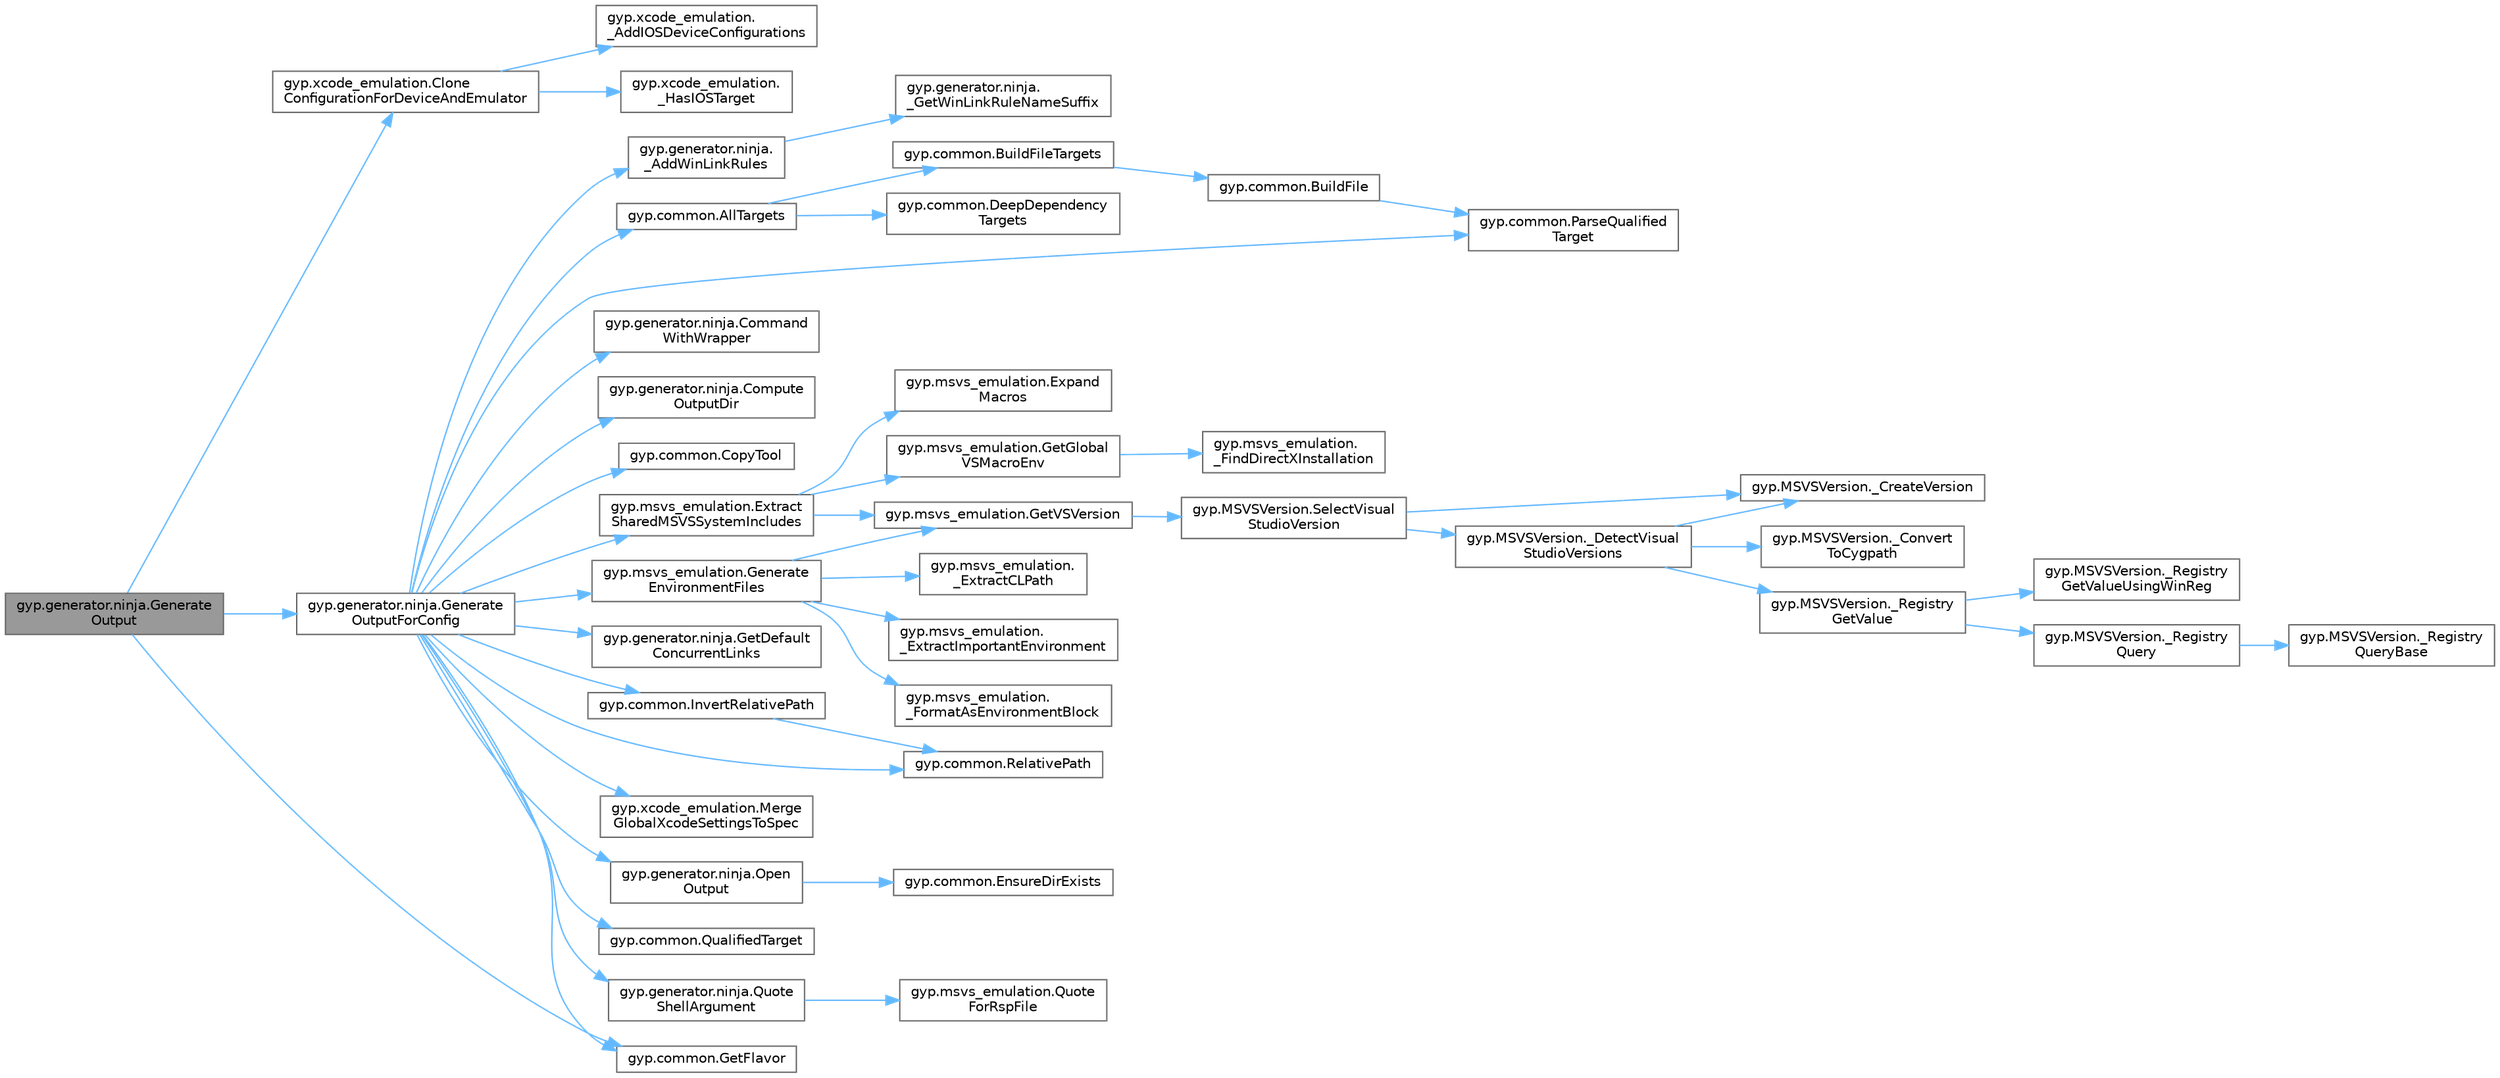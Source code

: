 digraph "gyp.generator.ninja.GenerateOutput"
{
 // LATEX_PDF_SIZE
  bgcolor="transparent";
  edge [fontname=Helvetica,fontsize=10,labelfontname=Helvetica,labelfontsize=10];
  node [fontname=Helvetica,fontsize=10,shape=box,height=0.2,width=0.4];
  rankdir="LR";
  Node1 [id="Node000001",label="gyp.generator.ninja.Generate\lOutput",height=0.2,width=0.4,color="gray40", fillcolor="grey60", style="filled", fontcolor="black",tooltip=" "];
  Node1 -> Node2 [id="edge47_Node000001_Node000002",color="steelblue1",style="solid",tooltip=" "];
  Node2 [id="Node000002",label="gyp.xcode_emulation.Clone\lConfigurationForDeviceAndEmulator",height=0.2,width=0.4,color="grey40", fillcolor="white", style="filled",URL="$namespacegyp_1_1xcode__emulation.html#a7a3227c86f786f63f737bae6823fadd2",tooltip=" "];
  Node2 -> Node3 [id="edge48_Node000002_Node000003",color="steelblue1",style="solid",tooltip=" "];
  Node3 [id="Node000003",label="gyp.xcode_emulation.\l_AddIOSDeviceConfigurations",height=0.2,width=0.4,color="grey40", fillcolor="white", style="filled",URL="$namespacegyp_1_1xcode__emulation.html#af015445fe1727900a6669ad93dd56e41",tooltip=" "];
  Node2 -> Node4 [id="edge49_Node000002_Node000004",color="steelblue1",style="solid",tooltip=" "];
  Node4 [id="Node000004",label="gyp.xcode_emulation.\l_HasIOSTarget",height=0.2,width=0.4,color="grey40", fillcolor="white", style="filled",URL="$namespacegyp_1_1xcode__emulation.html#ae44495f6b18dff04cf429df5bb3a9a4c",tooltip=" "];
  Node1 -> Node5 [id="edge50_Node000001_Node000005",color="steelblue1",style="solid",tooltip=" "];
  Node5 [id="Node000005",label="gyp.generator.ninja.Generate\lOutputForConfig",height=0.2,width=0.4,color="grey40", fillcolor="white", style="filled",URL="$namespacegyp_1_1generator_1_1ninja.html#ae725b232455eaaa660dee42d4a8050dd",tooltip=" "];
  Node5 -> Node6 [id="edge51_Node000005_Node000006",color="steelblue1",style="solid",tooltip=" "];
  Node6 [id="Node000006",label="gyp.generator.ninja.\l_AddWinLinkRules",height=0.2,width=0.4,color="grey40", fillcolor="white", style="filled",URL="$namespacegyp_1_1generator_1_1ninja.html#a0863c37b45278a14886fffe9c08892b6",tooltip=" "];
  Node6 -> Node7 [id="edge52_Node000006_Node000007",color="steelblue1",style="solid",tooltip=" "];
  Node7 [id="Node000007",label="gyp.generator.ninja.\l_GetWinLinkRuleNameSuffix",height=0.2,width=0.4,color="grey40", fillcolor="white", style="filled",URL="$namespacegyp_1_1generator_1_1ninja.html#ab1c232b7ca3caf129bd5653555e65a69",tooltip=" "];
  Node5 -> Node8 [id="edge53_Node000005_Node000008",color="steelblue1",style="solid",tooltip=" "];
  Node8 [id="Node000008",label="gyp.common.AllTargets",height=0.2,width=0.4,color="grey40", fillcolor="white", style="filled",URL="$namespacegyp_1_1common.html#ae29bb9a2368860059458248dd76adeaa",tooltip=" "];
  Node8 -> Node9 [id="edge54_Node000008_Node000009",color="steelblue1",style="solid",tooltip=" "];
  Node9 [id="Node000009",label="gyp.common.BuildFileTargets",height=0.2,width=0.4,color="grey40", fillcolor="white", style="filled",URL="$namespacegyp_1_1common.html#af5b1948b93a4d7ebab845f7a7747f364",tooltip=" "];
  Node9 -> Node10 [id="edge55_Node000009_Node000010",color="steelblue1",style="solid",tooltip=" "];
  Node10 [id="Node000010",label="gyp.common.BuildFile",height=0.2,width=0.4,color="grey40", fillcolor="white", style="filled",URL="$namespacegyp_1_1common.html#a07c15710a1e349c4f75efb69406be2f1",tooltip=" "];
  Node10 -> Node11 [id="edge56_Node000010_Node000011",color="steelblue1",style="solid",tooltip=" "];
  Node11 [id="Node000011",label="gyp.common.ParseQualified\lTarget",height=0.2,width=0.4,color="grey40", fillcolor="white", style="filled",URL="$namespacegyp_1_1common.html#a51180f038e57ff79c30f6231d1d7958f",tooltip=" "];
  Node8 -> Node12 [id="edge57_Node000008_Node000012",color="steelblue1",style="solid",tooltip=" "];
  Node12 [id="Node000012",label="gyp.common.DeepDependency\lTargets",height=0.2,width=0.4,color="grey40", fillcolor="white", style="filled",URL="$namespacegyp_1_1common.html#a9df840aaceba6f500699dcf070dd78f8",tooltip=" "];
  Node5 -> Node13 [id="edge58_Node000005_Node000013",color="steelblue1",style="solid",tooltip=" "];
  Node13 [id="Node000013",label="gyp.generator.ninja.Command\lWithWrapper",height=0.2,width=0.4,color="grey40", fillcolor="white", style="filled",URL="$namespacegyp_1_1generator_1_1ninja.html#a8870939cd395f1926ee40a197e379b00",tooltip=" "];
  Node5 -> Node14 [id="edge59_Node000005_Node000014",color="steelblue1",style="solid",tooltip=" "];
  Node14 [id="Node000014",label="gyp.generator.ninja.Compute\lOutputDir",height=0.2,width=0.4,color="grey40", fillcolor="white", style="filled",URL="$namespacegyp_1_1generator_1_1ninja.html#a7c1f50d1b8493a9c6b2f7ce07ef4bb2b",tooltip=" "];
  Node5 -> Node15 [id="edge60_Node000005_Node000015",color="steelblue1",style="solid",tooltip=" "];
  Node15 [id="Node000015",label="gyp.common.CopyTool",height=0.2,width=0.4,color="grey40", fillcolor="white", style="filled",URL="$namespacegyp_1_1common.html#ab963414d748556424295353bddbca815",tooltip=" "];
  Node5 -> Node16 [id="edge61_Node000005_Node000016",color="steelblue1",style="solid",tooltip=" "];
  Node16 [id="Node000016",label="gyp.msvs_emulation.Extract\lSharedMSVSSystemIncludes",height=0.2,width=0.4,color="grey40", fillcolor="white", style="filled",URL="$namespacegyp_1_1msvs__emulation.html#a4fa9ef3ebfd68a0722d883416b897015",tooltip=" "];
  Node16 -> Node17 [id="edge62_Node000016_Node000017",color="steelblue1",style="solid",tooltip=" "];
  Node17 [id="Node000017",label="gyp.msvs_emulation.Expand\lMacros",height=0.2,width=0.4,color="grey40", fillcolor="white", style="filled",URL="$namespacegyp_1_1msvs__emulation.html#a86f51c6232e8befa6e2d58274e4de299",tooltip=" "];
  Node16 -> Node18 [id="edge63_Node000016_Node000018",color="steelblue1",style="solid",tooltip=" "];
  Node18 [id="Node000018",label="gyp.msvs_emulation.GetGlobal\lVSMacroEnv",height=0.2,width=0.4,color="grey40", fillcolor="white", style="filled",URL="$namespacegyp_1_1msvs__emulation.html#aa57c79f30e2d2cade0a0063219c2d605",tooltip=" "];
  Node18 -> Node19 [id="edge64_Node000018_Node000019",color="steelblue1",style="solid",tooltip=" "];
  Node19 [id="Node000019",label="gyp.msvs_emulation.\l_FindDirectXInstallation",height=0.2,width=0.4,color="grey40", fillcolor="white", style="filled",URL="$namespacegyp_1_1msvs__emulation.html#ade1124821753206959439fb299dd6b65",tooltip=" "];
  Node16 -> Node20 [id="edge65_Node000016_Node000020",color="steelblue1",style="solid",tooltip=" "];
  Node20 [id="Node000020",label="gyp.msvs_emulation.GetVSVersion",height=0.2,width=0.4,color="grey40", fillcolor="white", style="filled",URL="$namespacegyp_1_1msvs__emulation.html#ab8149c16102cf10f185956ed055cfaf0",tooltip=" "];
  Node20 -> Node21 [id="edge66_Node000020_Node000021",color="steelblue1",style="solid",tooltip=" "];
  Node21 [id="Node000021",label="gyp.MSVSVersion.SelectVisual\lStudioVersion",height=0.2,width=0.4,color="grey40", fillcolor="white", style="filled",URL="$namespacegyp_1_1_m_s_v_s_version.html#a95c14e6e7acdaec0cbc73f5e701dad5d",tooltip=" "];
  Node21 -> Node22 [id="edge67_Node000021_Node000022",color="steelblue1",style="solid",tooltip=" "];
  Node22 [id="Node000022",label="gyp.MSVSVersion._CreateVersion",height=0.2,width=0.4,color="grey40", fillcolor="white", style="filled",URL="$namespacegyp_1_1_m_s_v_s_version.html#a4544149f3ecb3e480c5461146e7df933",tooltip=" "];
  Node21 -> Node23 [id="edge68_Node000021_Node000023",color="steelblue1",style="solid",tooltip=" "];
  Node23 [id="Node000023",label="gyp.MSVSVersion._DetectVisual\lStudioVersions",height=0.2,width=0.4,color="grey40", fillcolor="white", style="filled",URL="$namespacegyp_1_1_m_s_v_s_version.html#ae02498e5108c16af8e7bce6fdcf2a304",tooltip=" "];
  Node23 -> Node24 [id="edge69_Node000023_Node000024",color="steelblue1",style="solid",tooltip=" "];
  Node24 [id="Node000024",label="gyp.MSVSVersion._Convert\lToCygpath",height=0.2,width=0.4,color="grey40", fillcolor="white", style="filled",URL="$namespacegyp_1_1_m_s_v_s_version.html#a66d8b94088491f668c13cf25ffd3ba8e",tooltip=" "];
  Node23 -> Node22 [id="edge70_Node000023_Node000022",color="steelblue1",style="solid",tooltip=" "];
  Node23 -> Node25 [id="edge71_Node000023_Node000025",color="steelblue1",style="solid",tooltip=" "];
  Node25 [id="Node000025",label="gyp.MSVSVersion._Registry\lGetValue",height=0.2,width=0.4,color="grey40", fillcolor="white", style="filled",URL="$namespacegyp_1_1_m_s_v_s_version.html#a44ffb963a5ef391a6fed6c1094df9bda",tooltip=" "];
  Node25 -> Node26 [id="edge72_Node000025_Node000026",color="steelblue1",style="solid",tooltip=" "];
  Node26 [id="Node000026",label="gyp.MSVSVersion._Registry\lGetValueUsingWinReg",height=0.2,width=0.4,color="grey40", fillcolor="white", style="filled",URL="$namespacegyp_1_1_m_s_v_s_version.html#ad58082d412a5bdd191e04ce3ebddfa36",tooltip=" "];
  Node25 -> Node27 [id="edge73_Node000025_Node000027",color="steelblue1",style="solid",tooltip=" "];
  Node27 [id="Node000027",label="gyp.MSVSVersion._Registry\lQuery",height=0.2,width=0.4,color="grey40", fillcolor="white", style="filled",URL="$namespacegyp_1_1_m_s_v_s_version.html#aca1b498db5a5123fcfa0937a1639d21a",tooltip=" "];
  Node27 -> Node28 [id="edge74_Node000027_Node000028",color="steelblue1",style="solid",tooltip=" "];
  Node28 [id="Node000028",label="gyp.MSVSVersion._Registry\lQueryBase",height=0.2,width=0.4,color="grey40", fillcolor="white", style="filled",URL="$namespacegyp_1_1_m_s_v_s_version.html#ac3f33838ffca948ac40debc554a8caa5",tooltip=" "];
  Node5 -> Node29 [id="edge75_Node000005_Node000029",color="steelblue1",style="solid",tooltip=" "];
  Node29 [id="Node000029",label="gyp.msvs_emulation.Generate\lEnvironmentFiles",height=0.2,width=0.4,color="grey40", fillcolor="white", style="filled",URL="$namespacegyp_1_1msvs__emulation.html#a28e813ee1be02285cdc5437040e76444",tooltip=" "];
  Node29 -> Node30 [id="edge76_Node000029_Node000030",color="steelblue1",style="solid",tooltip=" "];
  Node30 [id="Node000030",label="gyp.msvs_emulation.\l_ExtractCLPath",height=0.2,width=0.4,color="grey40", fillcolor="white", style="filled",URL="$namespacegyp_1_1msvs__emulation.html#a86a9c6d900cecc29a65534b304318d7d",tooltip=" "];
  Node29 -> Node31 [id="edge77_Node000029_Node000031",color="steelblue1",style="solid",tooltip=" "];
  Node31 [id="Node000031",label="gyp.msvs_emulation.\l_ExtractImportantEnvironment",height=0.2,width=0.4,color="grey40", fillcolor="white", style="filled",URL="$namespacegyp_1_1msvs__emulation.html#ab02cd7bb7ca43fa8889b66ed54aab6ee",tooltip=" "];
  Node29 -> Node32 [id="edge78_Node000029_Node000032",color="steelblue1",style="solid",tooltip=" "];
  Node32 [id="Node000032",label="gyp.msvs_emulation.\l_FormatAsEnvironmentBlock",height=0.2,width=0.4,color="grey40", fillcolor="white", style="filled",URL="$namespacegyp_1_1msvs__emulation.html#a4bda908c429df97305fdcbba1b972970",tooltip=" "];
  Node29 -> Node20 [id="edge79_Node000029_Node000020",color="steelblue1",style="solid",tooltip=" "];
  Node5 -> Node33 [id="edge80_Node000005_Node000033",color="steelblue1",style="solid",tooltip=" "];
  Node33 [id="Node000033",label="gyp.generator.ninja.GetDefault\lConcurrentLinks",height=0.2,width=0.4,color="grey40", fillcolor="white", style="filled",URL="$namespacegyp_1_1generator_1_1ninja.html#aadef163d1bd093dd5b10fc0ea9cc4941",tooltip=" "];
  Node5 -> Node34 [id="edge81_Node000005_Node000034",color="steelblue1",style="solid",tooltip=" "];
  Node34 [id="Node000034",label="gyp.common.GetFlavor",height=0.2,width=0.4,color="grey40", fillcolor="white", style="filled",URL="$namespacegyp_1_1common.html#aeb48ab17a03cd7c40f5ad72fac713486",tooltip=" "];
  Node5 -> Node35 [id="edge82_Node000005_Node000035",color="steelblue1",style="solid",tooltip=" "];
  Node35 [id="Node000035",label="gyp.common.InvertRelativePath",height=0.2,width=0.4,color="grey40", fillcolor="white", style="filled",URL="$namespacegyp_1_1common.html#a444243e74701615d1cdb73c45ab80575",tooltip=" "];
  Node35 -> Node36 [id="edge83_Node000035_Node000036",color="steelblue1",style="solid",tooltip=" "];
  Node36 [id="Node000036",label="gyp.common.RelativePath",height=0.2,width=0.4,color="grey40", fillcolor="white", style="filled",URL="$namespacegyp_1_1common.html#a8533ebdd9774c22ee7f7450c54239796",tooltip=" "];
  Node5 -> Node37 [id="edge84_Node000005_Node000037",color="steelblue1",style="solid",tooltip=" "];
  Node37 [id="Node000037",label="gyp.xcode_emulation.Merge\lGlobalXcodeSettingsToSpec",height=0.2,width=0.4,color="grey40", fillcolor="white", style="filled",URL="$namespacegyp_1_1xcode__emulation.html#a96f95b2f8275df1b0ce296a4559cbe32",tooltip=" "];
  Node5 -> Node38 [id="edge85_Node000005_Node000038",color="steelblue1",style="solid",tooltip=" "];
  Node38 [id="Node000038",label="gyp.generator.ninja.Open\lOutput",height=0.2,width=0.4,color="grey40", fillcolor="white", style="filled",URL="$namespacegyp_1_1generator_1_1ninja.html#a92eeb5cfd026631615c5678afa54d162",tooltip=" "];
  Node38 -> Node39 [id="edge86_Node000038_Node000039",color="steelblue1",style="solid",tooltip=" "];
  Node39 [id="Node000039",label="gyp.common.EnsureDirExists",height=0.2,width=0.4,color="grey40", fillcolor="white", style="filled",URL="$namespacegyp_1_1common.html#a62411b7ed9f7220bb951ea26e91e4e15",tooltip=" "];
  Node5 -> Node11 [id="edge87_Node000005_Node000011",color="steelblue1",style="solid",tooltip=" "];
  Node5 -> Node40 [id="edge88_Node000005_Node000040",color="steelblue1",style="solid",tooltip=" "];
  Node40 [id="Node000040",label="gyp.common.QualifiedTarget",height=0.2,width=0.4,color="grey40", fillcolor="white", style="filled",URL="$namespacegyp_1_1common.html#a24688c0cf90537af3efa42115befe64b",tooltip=" "];
  Node5 -> Node41 [id="edge89_Node000005_Node000041",color="steelblue1",style="solid",tooltip=" "];
  Node41 [id="Node000041",label="gyp.generator.ninja.Quote\lShellArgument",height=0.2,width=0.4,color="grey40", fillcolor="white", style="filled",URL="$namespacegyp_1_1generator_1_1ninja.html#aa997d1d8d8219f59a8eca516eab874b0",tooltip=" "];
  Node41 -> Node42 [id="edge90_Node000041_Node000042",color="steelblue1",style="solid",tooltip=" "];
  Node42 [id="Node000042",label="gyp.msvs_emulation.Quote\lForRspFile",height=0.2,width=0.4,color="grey40", fillcolor="white", style="filled",URL="$namespacegyp_1_1msvs__emulation.html#a9cc98f7aa879f4d396a2279f8c9b4a81",tooltip=" "];
  Node5 -> Node36 [id="edge91_Node000005_Node000036",color="steelblue1",style="solid",tooltip=" "];
  Node1 -> Node34 [id="edge92_Node000001_Node000034",color="steelblue1",style="solid",tooltip=" "];
}
